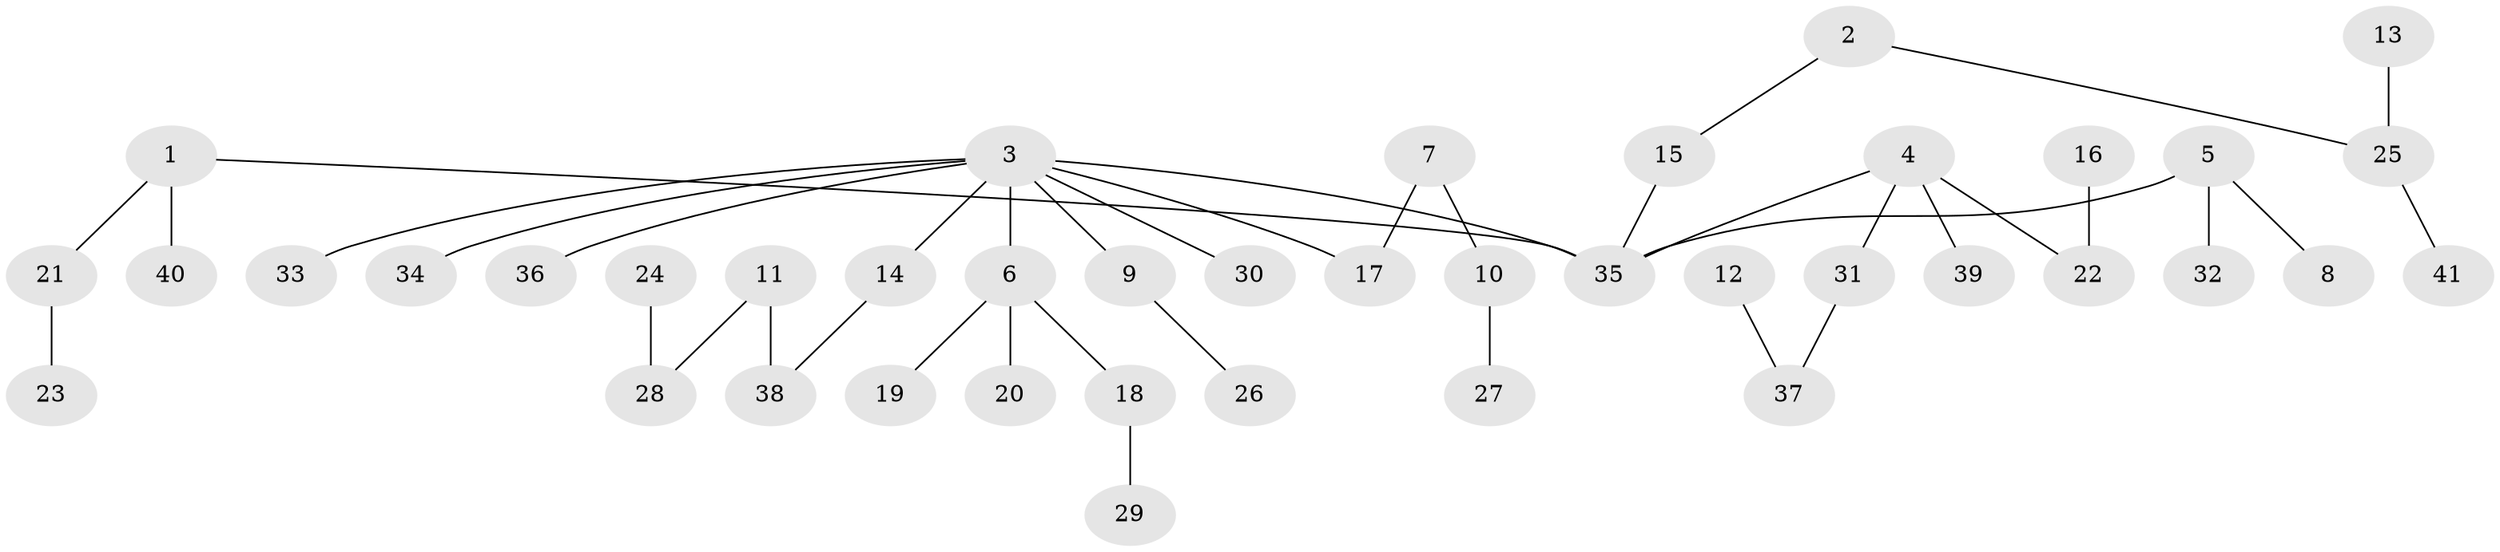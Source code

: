 // original degree distribution, {8: 0.012345679012345678, 5: 0.012345679012345678, 6: 0.012345679012345678, 3: 0.18518518518518517, 4: 0.06172839506172839, 1: 0.49382716049382713, 2: 0.2222222222222222}
// Generated by graph-tools (version 1.1) at 2025/02/03/09/25 03:02:24]
// undirected, 41 vertices, 40 edges
graph export_dot {
graph [start="1"]
  node [color=gray90,style=filled];
  1;
  2;
  3;
  4;
  5;
  6;
  7;
  8;
  9;
  10;
  11;
  12;
  13;
  14;
  15;
  16;
  17;
  18;
  19;
  20;
  21;
  22;
  23;
  24;
  25;
  26;
  27;
  28;
  29;
  30;
  31;
  32;
  33;
  34;
  35;
  36;
  37;
  38;
  39;
  40;
  41;
  1 -- 21 [weight=1.0];
  1 -- 35 [weight=1.0];
  1 -- 40 [weight=1.0];
  2 -- 15 [weight=1.0];
  2 -- 25 [weight=1.0];
  3 -- 6 [weight=1.0];
  3 -- 9 [weight=1.0];
  3 -- 14 [weight=1.0];
  3 -- 17 [weight=1.0];
  3 -- 30 [weight=1.0];
  3 -- 33 [weight=1.0];
  3 -- 34 [weight=1.0];
  3 -- 35 [weight=1.0];
  3 -- 36 [weight=1.0];
  4 -- 22 [weight=1.0];
  4 -- 31 [weight=1.0];
  4 -- 35 [weight=1.0];
  4 -- 39 [weight=1.0];
  5 -- 8 [weight=1.0];
  5 -- 32 [weight=1.0];
  5 -- 35 [weight=1.0];
  6 -- 18 [weight=1.0];
  6 -- 19 [weight=1.0];
  6 -- 20 [weight=1.0];
  7 -- 10 [weight=1.0];
  7 -- 17 [weight=1.0];
  9 -- 26 [weight=1.0];
  10 -- 27 [weight=1.0];
  11 -- 28 [weight=1.0];
  11 -- 38 [weight=1.0];
  12 -- 37 [weight=1.0];
  13 -- 25 [weight=1.0];
  14 -- 38 [weight=1.0];
  15 -- 35 [weight=1.0];
  16 -- 22 [weight=1.0];
  18 -- 29 [weight=1.0];
  21 -- 23 [weight=1.0];
  24 -- 28 [weight=1.0];
  25 -- 41 [weight=1.0];
  31 -- 37 [weight=1.0];
}
